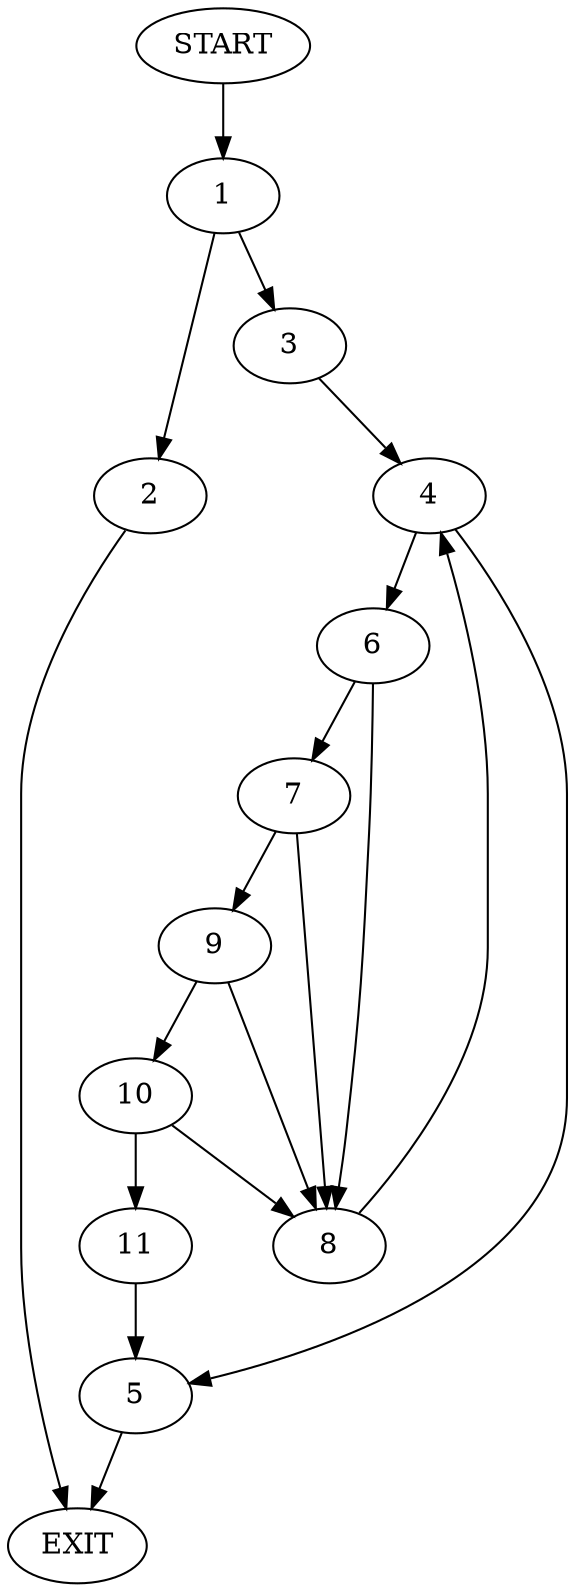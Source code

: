 digraph {
0 [label="START"]
12 [label="EXIT"]
0 -> 1
1 -> 2
1 -> 3
2 -> 12
3 -> 4
4 -> 5
4 -> 6
6 -> 7
6 -> 8
5 -> 12
7 -> 9
7 -> 8
8 -> 4
9 -> 10
9 -> 8
10 -> 11
10 -> 8
11 -> 5
}
